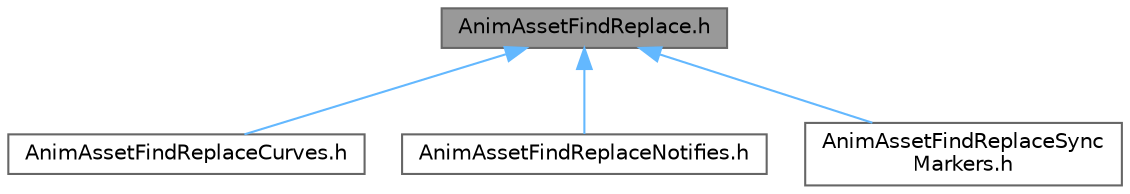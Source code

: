digraph "AnimAssetFindReplace.h"
{
 // INTERACTIVE_SVG=YES
 // LATEX_PDF_SIZE
  bgcolor="transparent";
  edge [fontname=Helvetica,fontsize=10,labelfontname=Helvetica,labelfontsize=10];
  node [fontname=Helvetica,fontsize=10,shape=box,height=0.2,width=0.4];
  Node1 [id="Node000001",label="AnimAssetFindReplace.h",height=0.2,width=0.4,color="gray40", fillcolor="grey60", style="filled", fontcolor="black",tooltip=" "];
  Node1 -> Node2 [id="edge1_Node000001_Node000002",dir="back",color="steelblue1",style="solid",tooltip=" "];
  Node2 [id="Node000002",label="AnimAssetFindReplaceCurves.h",height=0.2,width=0.4,color="grey40", fillcolor="white", style="filled",URL="$d3/df5/AnimAssetFindReplaceCurves_8h.html",tooltip=" "];
  Node1 -> Node3 [id="edge2_Node000001_Node000003",dir="back",color="steelblue1",style="solid",tooltip=" "];
  Node3 [id="Node000003",label="AnimAssetFindReplaceNotifies.h",height=0.2,width=0.4,color="grey40", fillcolor="white", style="filled",URL="$df/d90/AnimAssetFindReplaceNotifies_8h.html",tooltip=" "];
  Node1 -> Node4 [id="edge3_Node000001_Node000004",dir="back",color="steelblue1",style="solid",tooltip=" "];
  Node4 [id="Node000004",label="AnimAssetFindReplaceSync\lMarkers.h",height=0.2,width=0.4,color="grey40", fillcolor="white", style="filled",URL="$d2/dc5/AnimAssetFindReplaceSyncMarkers_8h.html",tooltip=" "];
}
